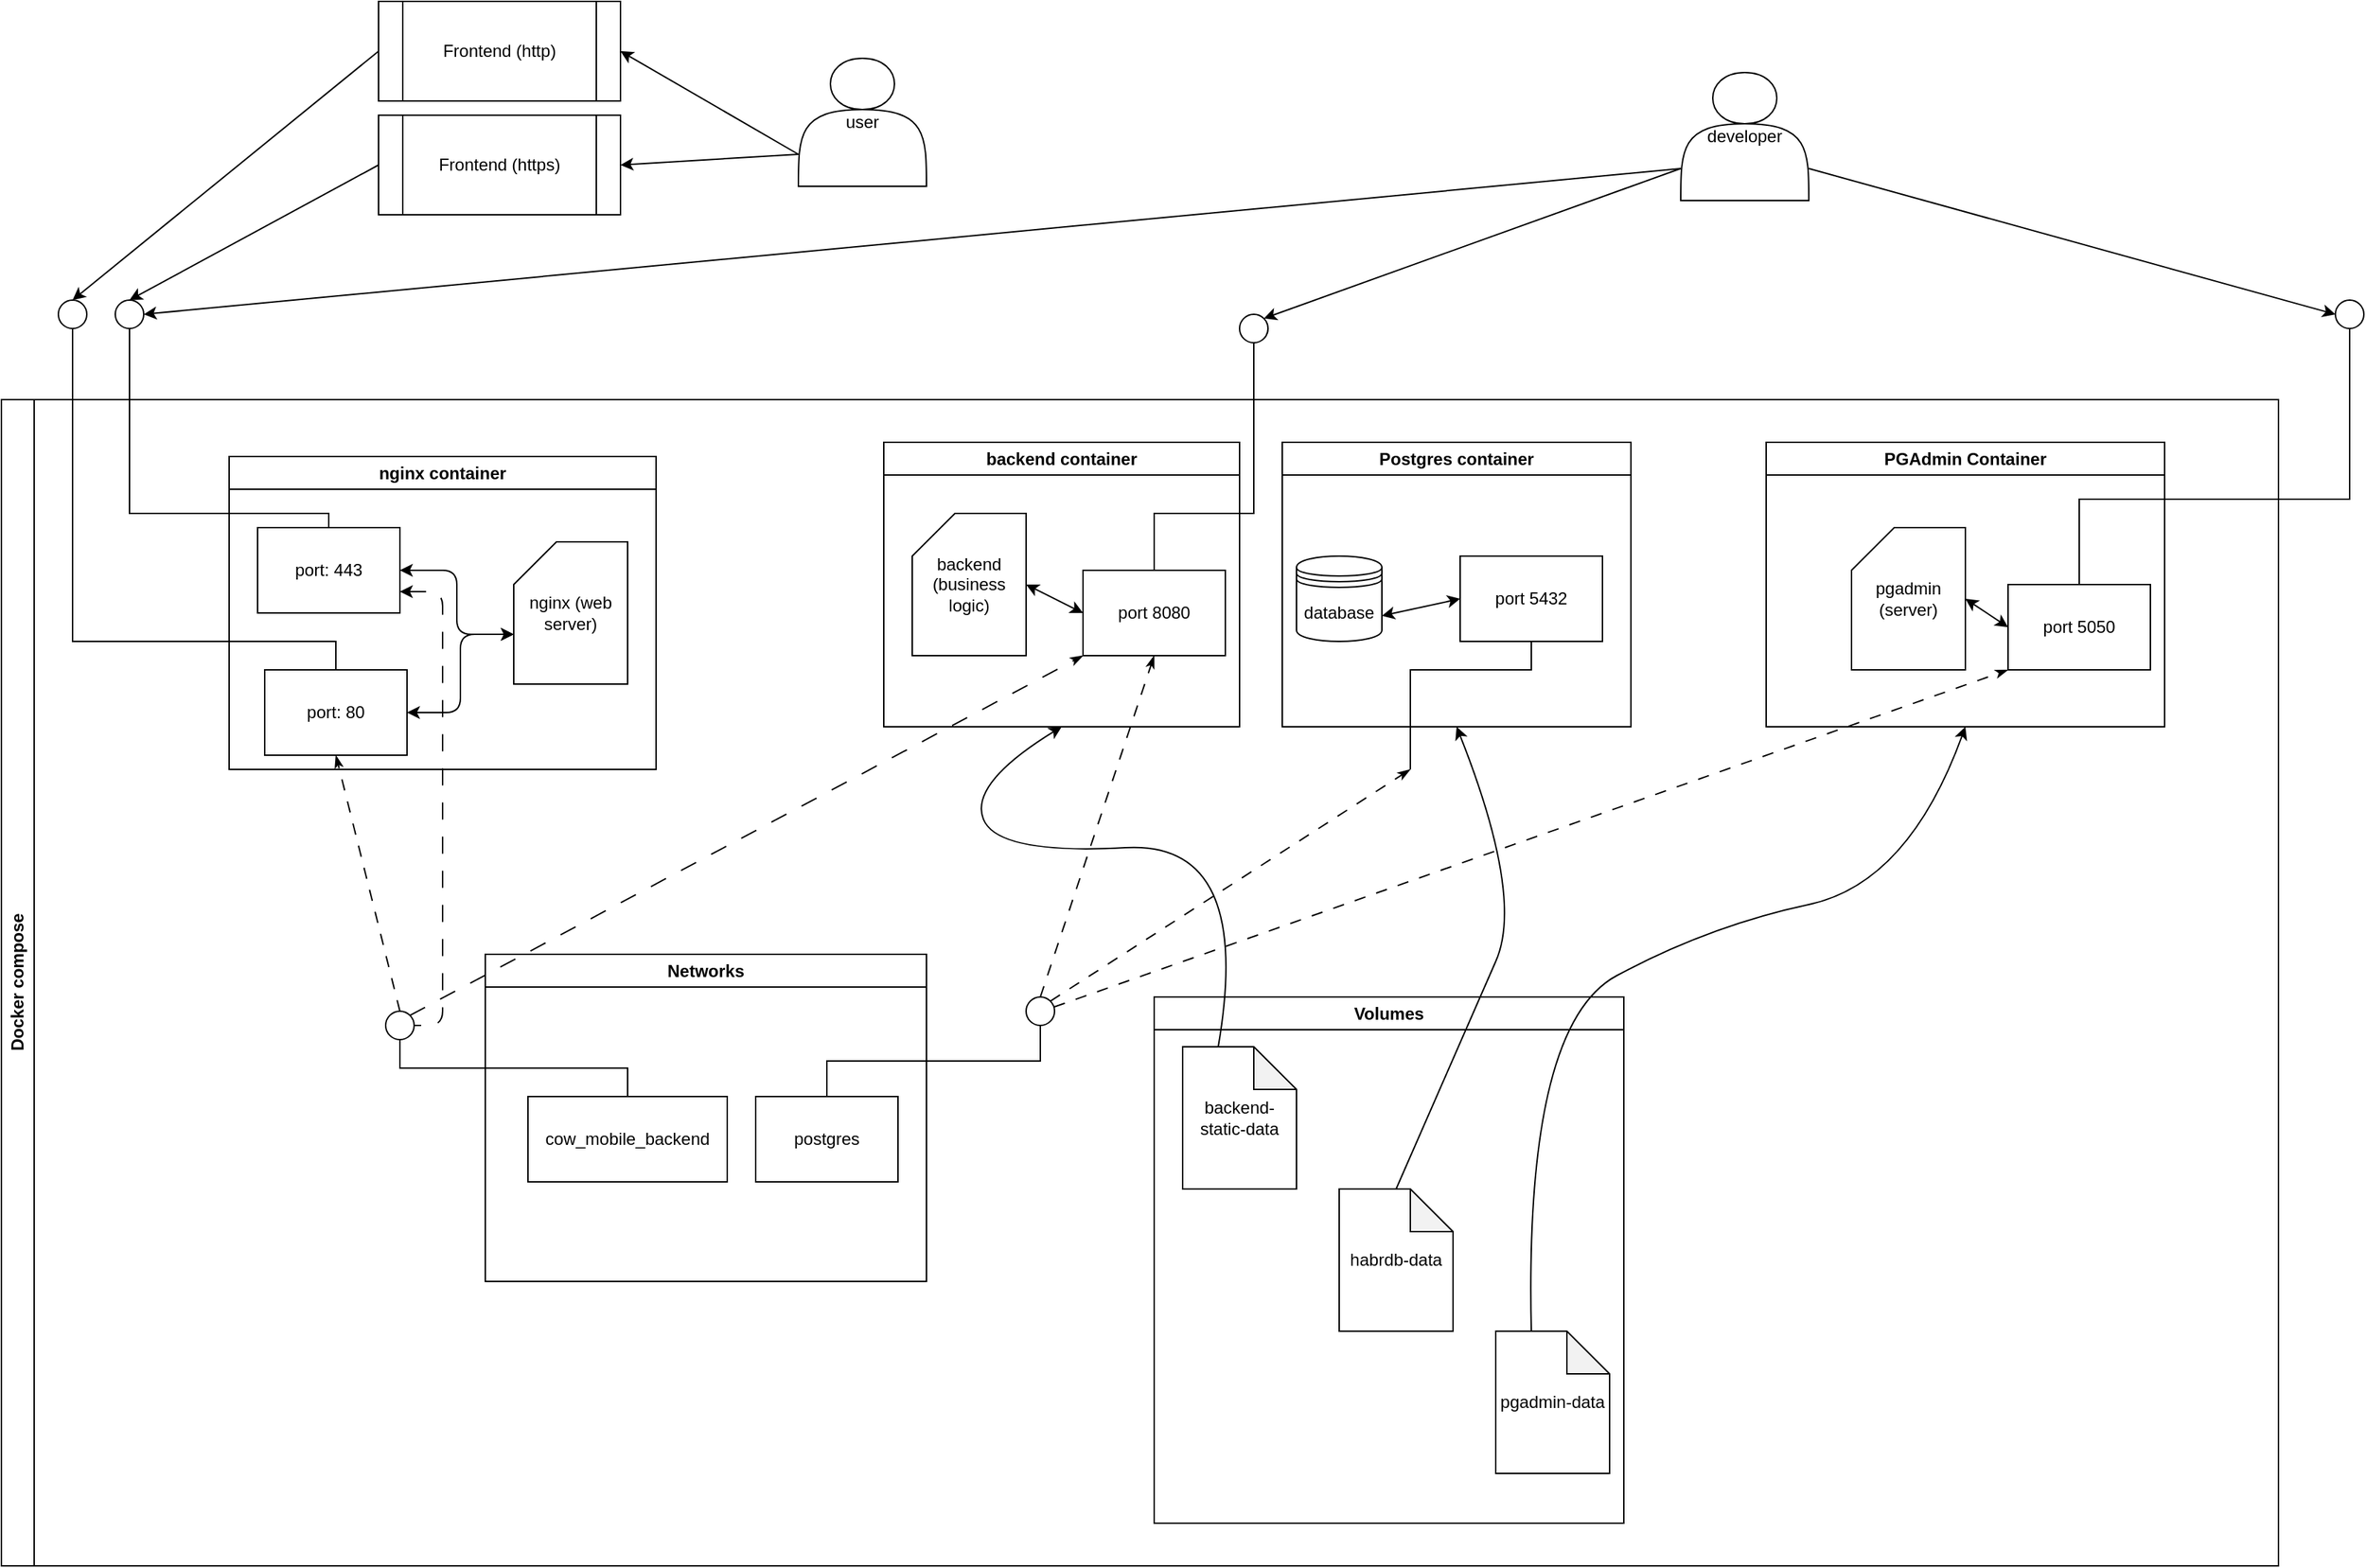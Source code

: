 <mxfile>
    <diagram id="o9bBFYGlB4CCGzcZKvzJ" name="Page-1">
        <mxGraphModel dx="3320" dy="2769" grid="1" gridSize="10" guides="1" tooltips="1" connect="1" arrows="1" fold="1" page="1" pageScale="1" pageWidth="850" pageHeight="1100" math="0" shadow="0">
            <root>
                <mxCell id="0"/>
                <mxCell id="1" parent="0"/>
                <mxCell id="21" value="Docker compose" style="swimlane;horizontal=0;whiteSpace=wrap;html=1;" vertex="1" parent="1">
                    <mxGeometry x="-690" y="60" width="1600" height="820" as="geometry"/>
                </mxCell>
                <mxCell id="15" value="nginx container" style="swimlane;whiteSpace=wrap;html=1;" vertex="1" parent="21">
                    <mxGeometry x="160" y="40" width="300" height="220" as="geometry"/>
                </mxCell>
                <mxCell id="16" value="nginx (web server)" style="shape=card;whiteSpace=wrap;html=1;" vertex="1" parent="15">
                    <mxGeometry x="200" y="60" width="80" height="100" as="geometry"/>
                </mxCell>
                <mxCell id="32" value="port: 443" style="whiteSpace=wrap;html=1;align=center;verticalAlign=middle;treeFolding=1;treeMoving=1;newEdgeStyle={&quot;edgeStyle&quot;:&quot;elbowEdgeStyle&quot;,&quot;startArrow&quot;:&quot;none&quot;,&quot;endArrow&quot;:&quot;none&quot;};" vertex="1" parent="15">
                    <mxGeometry x="20" y="50" width="100" height="60" as="geometry"/>
                </mxCell>
                <mxCell id="34" value="port: 80" style="whiteSpace=wrap;html=1;align=center;verticalAlign=middle;treeFolding=1;treeMoving=1;newEdgeStyle={&quot;edgeStyle&quot;:&quot;elbowEdgeStyle&quot;,&quot;startArrow&quot;:&quot;none&quot;,&quot;endArrow&quot;:&quot;none&quot;};" vertex="1" parent="15">
                    <mxGeometry x="25" y="150" width="100" height="60" as="geometry"/>
                </mxCell>
                <mxCell id="35" value="" style="edgeStyle=elbowEdgeStyle;elbow=vertical;sourcePerimeterSpacing=0;targetPerimeterSpacing=0;startArrow=none;endArrow=none;rounded=0;curved=0;" edge="1" target="34" parent="15">
                    <mxGeometry relative="1" as="geometry">
                        <mxPoint x="-110" y="-90" as="sourcePoint"/>
                        <Array as="points">
                            <mxPoint x="-30" y="130"/>
                        </Array>
                    </mxGeometry>
                </mxCell>
                <mxCell id="57" style="edgeStyle=elbowEdgeStyle;html=1;startArrow=classic;endArrow=classic;exitX=1;exitY=0.5;exitDx=0;exitDy=0;entryX=0;entryY=0;entryDx=0;entryDy=65;entryPerimeter=0;startFill=1;endFill=1;" edge="1" parent="15" source="32" target="16">
                    <mxGeometry relative="1" as="geometry"/>
                </mxCell>
                <mxCell id="58" style="edgeStyle=elbowEdgeStyle;html=1;startArrow=classic;endArrow=classic;exitX=1;exitY=0.5;exitDx=0;exitDy=0;entryX=0;entryY=0;entryDx=0;entryDy=65;entryPerimeter=0;startFill=1;endFill=1;" edge="1" parent="15" source="34" target="16">
                    <mxGeometry relative="1" as="geometry"/>
                </mxCell>
                <mxCell id="14" value="backend container" style="swimlane;whiteSpace=wrap;html=1;" vertex="1" parent="21">
                    <mxGeometry x="620" y="30" width="250" height="200" as="geometry"/>
                </mxCell>
                <mxCell id="59" style="edgeStyle=none;html=1;exitX=1;exitY=0.5;exitDx=0;exitDy=0;exitPerimeter=0;entryX=0;entryY=0.5;entryDx=0;entryDy=0;startArrow=classic;startFill=1;" edge="1" parent="14" source="17" target="38">
                    <mxGeometry relative="1" as="geometry"/>
                </mxCell>
                <mxCell id="17" value="backend (business logic)" style="shape=card;whiteSpace=wrap;html=1;" vertex="1" parent="14">
                    <mxGeometry x="20" y="50" width="80" height="100" as="geometry"/>
                </mxCell>
                <mxCell id="38" value="port 8080" style="whiteSpace=wrap;html=1;align=center;verticalAlign=middle;treeFolding=1;treeMoving=1;newEdgeStyle={&quot;edgeStyle&quot;:&quot;elbowEdgeStyle&quot;,&quot;startArrow&quot;:&quot;none&quot;,&quot;endArrow&quot;:&quot;none&quot;};" vertex="1" parent="14">
                    <mxGeometry x="140" y="90" width="100" height="60" as="geometry"/>
                </mxCell>
                <mxCell id="39" value="" style="edgeStyle=elbowEdgeStyle;elbow=vertical;sourcePerimeterSpacing=0;targetPerimeterSpacing=0;startArrow=none;endArrow=none;rounded=0;curved=0;" edge="1" target="38" parent="14">
                    <mxGeometry relative="1" as="geometry">
                        <mxPoint x="260" y="-70" as="sourcePoint"/>
                        <Array as="points">
                            <mxPoint x="190" y="50"/>
                        </Array>
                    </mxGeometry>
                </mxCell>
                <mxCell id="2" value="Postgres container" style="swimlane;whiteSpace=wrap;html=1;" vertex="1" parent="21">
                    <mxGeometry x="900" y="30" width="245" height="200" as="geometry"/>
                </mxCell>
                <mxCell id="3" value="database" style="shape=datastore;whiteSpace=wrap;html=1;" vertex="1" parent="2">
                    <mxGeometry x="10" y="80" width="60" height="60" as="geometry"/>
                </mxCell>
                <mxCell id="63" style="edgeStyle=none;html=1;exitX=0;exitY=0.5;exitDx=0;exitDy=0;entryX=1;entryY=0.7;entryDx=0;entryDy=0;startArrow=classic;startFill=1;" edge="1" parent="2" source="65" target="3">
                    <mxGeometry relative="1" as="geometry"/>
                </mxCell>
                <mxCell id="65" value="port 5432" style="whiteSpace=wrap;html=1;align=center;verticalAlign=middle;treeFolding=1;treeMoving=1;newEdgeStyle={&quot;edgeStyle&quot;:&quot;elbowEdgeStyle&quot;,&quot;startArrow&quot;:&quot;none&quot;,&quot;endArrow&quot;:&quot;none&quot;};" vertex="1" parent="2">
                    <mxGeometry x="125" y="80" width="100" height="60" as="geometry"/>
                </mxCell>
                <mxCell id="66" value="" style="edgeStyle=elbowEdgeStyle;elbow=vertical;sourcePerimeterSpacing=0;targetPerimeterSpacing=0;startArrow=none;endArrow=none;rounded=0;curved=0;" edge="1" target="65" parent="2">
                    <mxGeometry relative="1" as="geometry">
                        <mxPoint x="90" y="230" as="sourcePoint"/>
                        <Array as="points">
                            <mxPoint x="175" y="160"/>
                        </Array>
                    </mxGeometry>
                </mxCell>
                <mxCell id="4" value="PGAdmin Container" style="swimlane;whiteSpace=wrap;html=1;" vertex="1" parent="21">
                    <mxGeometry x="1240" y="30" width="280" height="200" as="geometry"/>
                </mxCell>
                <mxCell id="62" style="edgeStyle=none;html=1;exitX=1;exitY=0.5;exitDx=0;exitDy=0;exitPerimeter=0;entryX=0;entryY=0.5;entryDx=0;entryDy=0;startArrow=classic;startFill=1;" edge="1" parent="4" source="13" target="36">
                    <mxGeometry relative="1" as="geometry"/>
                </mxCell>
                <mxCell id="13" value="pgadmin (server)" style="shape=card;whiteSpace=wrap;html=1;" vertex="1" parent="4">
                    <mxGeometry x="60" y="60" width="80" height="100" as="geometry"/>
                </mxCell>
                <mxCell id="36" value="port 5050" style="whiteSpace=wrap;html=1;align=center;verticalAlign=middle;treeFolding=1;treeMoving=1;newEdgeStyle={&quot;edgeStyle&quot;:&quot;elbowEdgeStyle&quot;,&quot;startArrow&quot;:&quot;none&quot;,&quot;endArrow&quot;:&quot;none&quot;};" vertex="1" parent="4">
                    <mxGeometry x="170" y="100" width="100" height="60" as="geometry"/>
                </mxCell>
                <mxCell id="37" value="" style="edgeStyle=elbowEdgeStyle;elbow=vertical;sourcePerimeterSpacing=0;targetPerimeterSpacing=0;startArrow=none;endArrow=none;rounded=0;curved=0;" edge="1" target="36" parent="4">
                    <mxGeometry relative="1" as="geometry">
                        <mxPoint x="410" y="-80" as="sourcePoint"/>
                        <Array as="points">
                            <mxPoint x="320" y="40"/>
                        </Array>
                    </mxGeometry>
                </mxCell>
                <mxCell id="19" value="Volumes" style="swimlane;whiteSpace=wrap;html=1;" vertex="1" parent="21">
                    <mxGeometry x="810" y="420" width="330" height="370" as="geometry"/>
                </mxCell>
                <mxCell id="8" value="backend-static-data" style="shape=note;whiteSpace=wrap;html=1;backgroundOutline=1;darkOpacity=0.05;" vertex="1" parent="19">
                    <mxGeometry x="20" y="35" width="80" height="100" as="geometry"/>
                </mxCell>
                <mxCell id="6" value="habrdb-data" style="shape=note;whiteSpace=wrap;html=1;backgroundOutline=1;darkOpacity=0.05;" vertex="1" parent="19">
                    <mxGeometry x="130" y="135" width="80" height="100" as="geometry"/>
                </mxCell>
                <mxCell id="7" value="pgadmin-data" style="shape=note;whiteSpace=wrap;html=1;backgroundOutline=1;darkOpacity=0.05;" vertex="1" parent="19">
                    <mxGeometry x="240" y="235" width="80" height="100" as="geometry"/>
                </mxCell>
                <mxCell id="18" value="Networks" style="swimlane;whiteSpace=wrap;html=1;" vertex="1" parent="21">
                    <mxGeometry x="340" y="390" width="310" height="230" as="geometry"/>
                </mxCell>
                <mxCell id="9" value="postgres" style="whiteSpace=wrap;html=1;align=center;verticalAlign=middle;treeFolding=1;treeMoving=1;newEdgeStyle={&quot;edgeStyle&quot;:&quot;elbowEdgeStyle&quot;,&quot;startArrow&quot;:&quot;none&quot;,&quot;endArrow&quot;:&quot;none&quot;};" vertex="1" parent="18">
                    <mxGeometry x="190" y="100" width="100" height="60" as="geometry"/>
                </mxCell>
                <mxCell id="10" value="" style="edgeStyle=elbowEdgeStyle;elbow=vertical;sourcePerimeterSpacing=0;targetPerimeterSpacing=0;startArrow=none;endArrow=none;rounded=0;curved=0;" edge="1" target="9" parent="18">
                    <mxGeometry relative="1" as="geometry">
                        <mxPoint x="390" y="50" as="sourcePoint"/>
                    </mxGeometry>
                </mxCell>
                <mxCell id="11" value="cow_mobile_backend" style="whiteSpace=wrap;html=1;align=center;verticalAlign=middle;treeFolding=1;treeMoving=1;newEdgeStyle={&quot;edgeStyle&quot;:&quot;elbowEdgeStyle&quot;,&quot;startArrow&quot;:&quot;none&quot;,&quot;endArrow&quot;:&quot;none&quot;};" vertex="1" parent="18">
                    <mxGeometry x="30" y="100" width="140" height="60" as="geometry"/>
                </mxCell>
                <mxCell id="12" value="" style="edgeStyle=elbowEdgeStyle;elbow=vertical;sourcePerimeterSpacing=0;targetPerimeterSpacing=0;startArrow=none;endArrow=none;rounded=0;curved=0;" edge="1" target="11" parent="18">
                    <mxGeometry relative="1" as="geometry">
                        <mxPoint x="-60" y="60" as="sourcePoint"/>
                    </mxGeometry>
                </mxCell>
                <mxCell id="24" value="" style="curved=1;endArrow=classic;html=1;exitX=0.5;exitY=0;exitDx=0;exitDy=0;exitPerimeter=0;entryX=0.5;entryY=1;entryDx=0;entryDy=0;" edge="1" parent="21" source="6" target="2">
                    <mxGeometry width="50" height="50" relative="1" as="geometry">
                        <mxPoint x="980" y="440" as="sourcePoint"/>
                        <mxPoint x="1030" y="390" as="targetPoint"/>
                        <Array as="points">
                            <mxPoint x="1030" y="440"/>
                            <mxPoint x="1070" y="350"/>
                        </Array>
                    </mxGeometry>
                </mxCell>
                <mxCell id="25" value="" style="curved=1;endArrow=classic;html=1;exitX=0;exitY=0;exitDx=25;exitDy=0;exitPerimeter=0;entryX=0.5;entryY=1;entryDx=0;entryDy=0;" edge="1" parent="21" source="7" target="4">
                    <mxGeometry width="50" height="50" relative="1" as="geometry">
                        <mxPoint x="930" y="360" as="sourcePoint"/>
                        <mxPoint x="980" y="310" as="targetPoint"/>
                        <Array as="points">
                            <mxPoint x="1070" y="440"/>
                            <mxPoint x="1200" y="370"/>
                            <mxPoint x="1340" y="340"/>
                        </Array>
                    </mxGeometry>
                </mxCell>
                <mxCell id="26" value="" style="curved=1;endArrow=classic;html=1;exitX=0;exitY=0;exitDx=25;exitDy=0;exitPerimeter=0;entryX=0.5;entryY=1;entryDx=0;entryDy=0;" edge="1" parent="21" source="8" target="14">
                    <mxGeometry width="50" height="50" relative="1" as="geometry">
                        <mxPoint x="930" y="280" as="sourcePoint"/>
                        <mxPoint x="980" y="230" as="targetPoint"/>
                        <Array as="points">
                            <mxPoint x="880" y="310"/>
                            <mxPoint x="700" y="320"/>
                            <mxPoint x="680" y="270"/>
                        </Array>
                    </mxGeometry>
                </mxCell>
                <mxCell id="27" value="" style="endArrow=classicThin;startArrow=none;html=1;startFill=0;endFill=1;dashed=1;dashPattern=8 8;exitX=1;exitY=0;exitDx=0;exitDy=0;" edge="1" parent="21" source="73">
                    <mxGeometry width="50" height="50" relative="1" as="geometry">
                        <mxPoint x="730" y="440" as="sourcePoint"/>
                        <mxPoint x="990" y="260" as="targetPoint"/>
                    </mxGeometry>
                </mxCell>
                <mxCell id="28" value="" style="endArrow=classicThin;html=1;entryX=0;entryY=1;entryDx=0;entryDy=0;dashed=1;dashPattern=8 8;endFill=1;exitX=0.985;exitY=0.351;exitDx=0;exitDy=0;exitPerimeter=0;" edge="1" parent="21" source="73" target="36">
                    <mxGeometry width="50" height="50" relative="1" as="geometry">
                        <mxPoint x="730" y="440" as="sourcePoint"/>
                        <mxPoint x="960" y="340" as="targetPoint"/>
                    </mxGeometry>
                </mxCell>
                <mxCell id="29" value="" style="endArrow=classicThin;html=1;entryX=0.5;entryY=1;entryDx=0;entryDy=0;dashed=1;dashPattern=8 8;endFill=1;exitX=0.5;exitY=0;exitDx=0;exitDy=0;" edge="1" parent="21" source="73" target="38">
                    <mxGeometry width="50" height="50" relative="1" as="geometry">
                        <mxPoint x="730" y="440" as="sourcePoint"/>
                        <mxPoint x="740" y="330" as="targetPoint"/>
                    </mxGeometry>
                </mxCell>
                <mxCell id="30" value="" style="endArrow=classicThin;html=1;entryX=0;entryY=1;entryDx=0;entryDy=0;dashed=1;dashPattern=12 12;endFill=1;exitX=1;exitY=0;exitDx=0;exitDy=0;" edge="1" parent="21" source="72" target="38">
                    <mxGeometry width="50" height="50" relative="1" as="geometry">
                        <mxPoint x="280" y="450" as="sourcePoint"/>
                        <mxPoint x="330" y="400" as="targetPoint"/>
                    </mxGeometry>
                </mxCell>
                <mxCell id="31" value="" style="endArrow=classicThin;html=1;entryX=0.5;entryY=1;entryDx=0;entryDy=0;dashed=1;dashPattern=8 8;endFill=1;exitX=0.5;exitY=0;exitDx=0;exitDy=0;" edge="1" parent="21" source="72" target="34">
                    <mxGeometry width="50" height="50" relative="1" as="geometry">
                        <mxPoint x="280" y="450" as="sourcePoint"/>
                        <mxPoint x="240" y="350" as="targetPoint"/>
                    </mxGeometry>
                </mxCell>
                <mxCell id="33" value="" style="edgeStyle=elbowEdgeStyle;elbow=vertical;sourcePerimeterSpacing=0;targetPerimeterSpacing=0;startArrow=none;endArrow=none;rounded=0;curved=0;" edge="1" target="32" parent="21">
                    <mxGeometry relative="1" as="geometry">
                        <mxPoint x="90" y="-50" as="sourcePoint"/>
                        <Array as="points">
                            <mxPoint x="160" y="80"/>
                        </Array>
                    </mxGeometry>
                </mxCell>
                <mxCell id="72" value="" style="ellipse;whiteSpace=wrap;html=1;aspect=fixed;" vertex="1" parent="21">
                    <mxGeometry x="270" y="430" width="20" height="20" as="geometry"/>
                </mxCell>
                <mxCell id="67" style="edgeStyle=elbowEdgeStyle;html=1;startArrow=classic;endArrow=none;exitX=1;exitY=0.75;exitDx=0;exitDy=0;dashed=1;dashPattern=12 12;startFill=1;entryX=1;entryY=0.5;entryDx=0;entryDy=0;" edge="1" parent="21" source="32" target="72">
                    <mxGeometry relative="1" as="geometry">
                        <mxPoint x="280" y="450" as="targetPoint"/>
                        <mxPoint x="230" y="160" as="sourcePoint"/>
                        <Array as="points">
                            <mxPoint x="310" y="300"/>
                        </Array>
                    </mxGeometry>
                </mxCell>
                <mxCell id="73" value="" style="ellipse;whiteSpace=wrap;html=1;aspect=fixed;" vertex="1" parent="21">
                    <mxGeometry x="720" y="420" width="20" height="20" as="geometry"/>
                </mxCell>
                <mxCell id="44" style="edgeStyle=none;html=1;exitX=0;exitY=0.75;exitDx=0;exitDy=0;entryX=1;entryY=0.5;entryDx=0;entryDy=0;" edge="1" parent="1" source="40" target="42">
                    <mxGeometry relative="1" as="geometry"/>
                </mxCell>
                <mxCell id="45" style="edgeStyle=none;html=1;exitX=0;exitY=0.75;exitDx=0;exitDy=0;entryX=1;entryY=0.5;entryDx=0;entryDy=0;" edge="1" parent="1" source="40" target="43">
                    <mxGeometry relative="1" as="geometry"/>
                </mxCell>
                <mxCell id="40" value="user" style="shape=actor;whiteSpace=wrap;html=1;" vertex="1" parent="1">
                    <mxGeometry x="-130" y="-180" width="90" height="90" as="geometry"/>
                </mxCell>
                <mxCell id="48" style="edgeStyle=none;html=1;exitX=0;exitY=0.75;exitDx=0;exitDy=0;entryX=1;entryY=0;entryDx=0;entryDy=0;" edge="1" parent="1" source="41" target="70">
                    <mxGeometry relative="1" as="geometry">
                        <mxPoint x="190" y="20" as="targetPoint"/>
                    </mxGeometry>
                </mxCell>
                <mxCell id="49" style="edgeStyle=none;html=1;exitX=1;exitY=0.75;exitDx=0;exitDy=0;entryX=0;entryY=0.5;entryDx=0;entryDy=0;" edge="1" parent="1" source="41" target="71">
                    <mxGeometry relative="1" as="geometry">
                        <mxPoint x="960" y="10" as="targetPoint"/>
                    </mxGeometry>
                </mxCell>
                <mxCell id="50" style="edgeStyle=none;html=1;exitX=0;exitY=0.75;exitDx=0;exitDy=0;entryX=1;entryY=0.5;entryDx=0;entryDy=0;" edge="1" parent="1" source="41" target="69">
                    <mxGeometry relative="1" as="geometry">
                        <mxPoint x="-600" y="10" as="targetPoint"/>
                    </mxGeometry>
                </mxCell>
                <mxCell id="41" value="developer" style="shape=actor;whiteSpace=wrap;html=1;" vertex="1" parent="1">
                    <mxGeometry x="490" y="-170" width="90" height="90" as="geometry"/>
                </mxCell>
                <mxCell id="47" style="edgeStyle=none;html=1;exitX=0;exitY=0.5;exitDx=0;exitDy=0;entryX=0.5;entryY=0;entryDx=0;entryDy=0;" edge="1" parent="1" source="42" target="68">
                    <mxGeometry relative="1" as="geometry">
                        <mxPoint x="-640" y="10" as="targetPoint"/>
                    </mxGeometry>
                </mxCell>
                <mxCell id="42" value="Frontend (http)" style="shape=process;whiteSpace=wrap;html=1;backgroundOutline=1;" vertex="1" parent="1">
                    <mxGeometry x="-425" y="-220" width="170" height="70" as="geometry"/>
                </mxCell>
                <mxCell id="46" style="edgeStyle=none;html=1;exitX=0;exitY=0.5;exitDx=0;exitDy=0;entryX=0.5;entryY=0;entryDx=0;entryDy=0;" edge="1" parent="1" source="43" target="69">
                    <mxGeometry relative="1" as="geometry">
                        <mxPoint x="-600" y="10" as="targetPoint"/>
                    </mxGeometry>
                </mxCell>
                <mxCell id="43" value="Frontend (https)" style="shape=process;whiteSpace=wrap;html=1;backgroundOutline=1;" vertex="1" parent="1">
                    <mxGeometry x="-425" y="-140" width="170" height="70" as="geometry"/>
                </mxCell>
                <mxCell id="68" value="" style="ellipse;whiteSpace=wrap;html=1;aspect=fixed;" vertex="1" parent="1">
                    <mxGeometry x="-650" y="-10" width="20" height="20" as="geometry"/>
                </mxCell>
                <mxCell id="69" value="" style="ellipse;whiteSpace=wrap;html=1;aspect=fixed;" vertex="1" parent="1">
                    <mxGeometry x="-610" y="-10" width="20" height="20" as="geometry"/>
                </mxCell>
                <mxCell id="70" value="" style="ellipse;whiteSpace=wrap;html=1;aspect=fixed;" vertex="1" parent="1">
                    <mxGeometry x="180" width="20" height="20" as="geometry"/>
                </mxCell>
                <mxCell id="71" value="" style="ellipse;whiteSpace=wrap;html=1;aspect=fixed;" vertex="1" parent="1">
                    <mxGeometry x="950" y="-10" width="20" height="20" as="geometry"/>
                </mxCell>
            </root>
        </mxGraphModel>
    </diagram>
</mxfile>